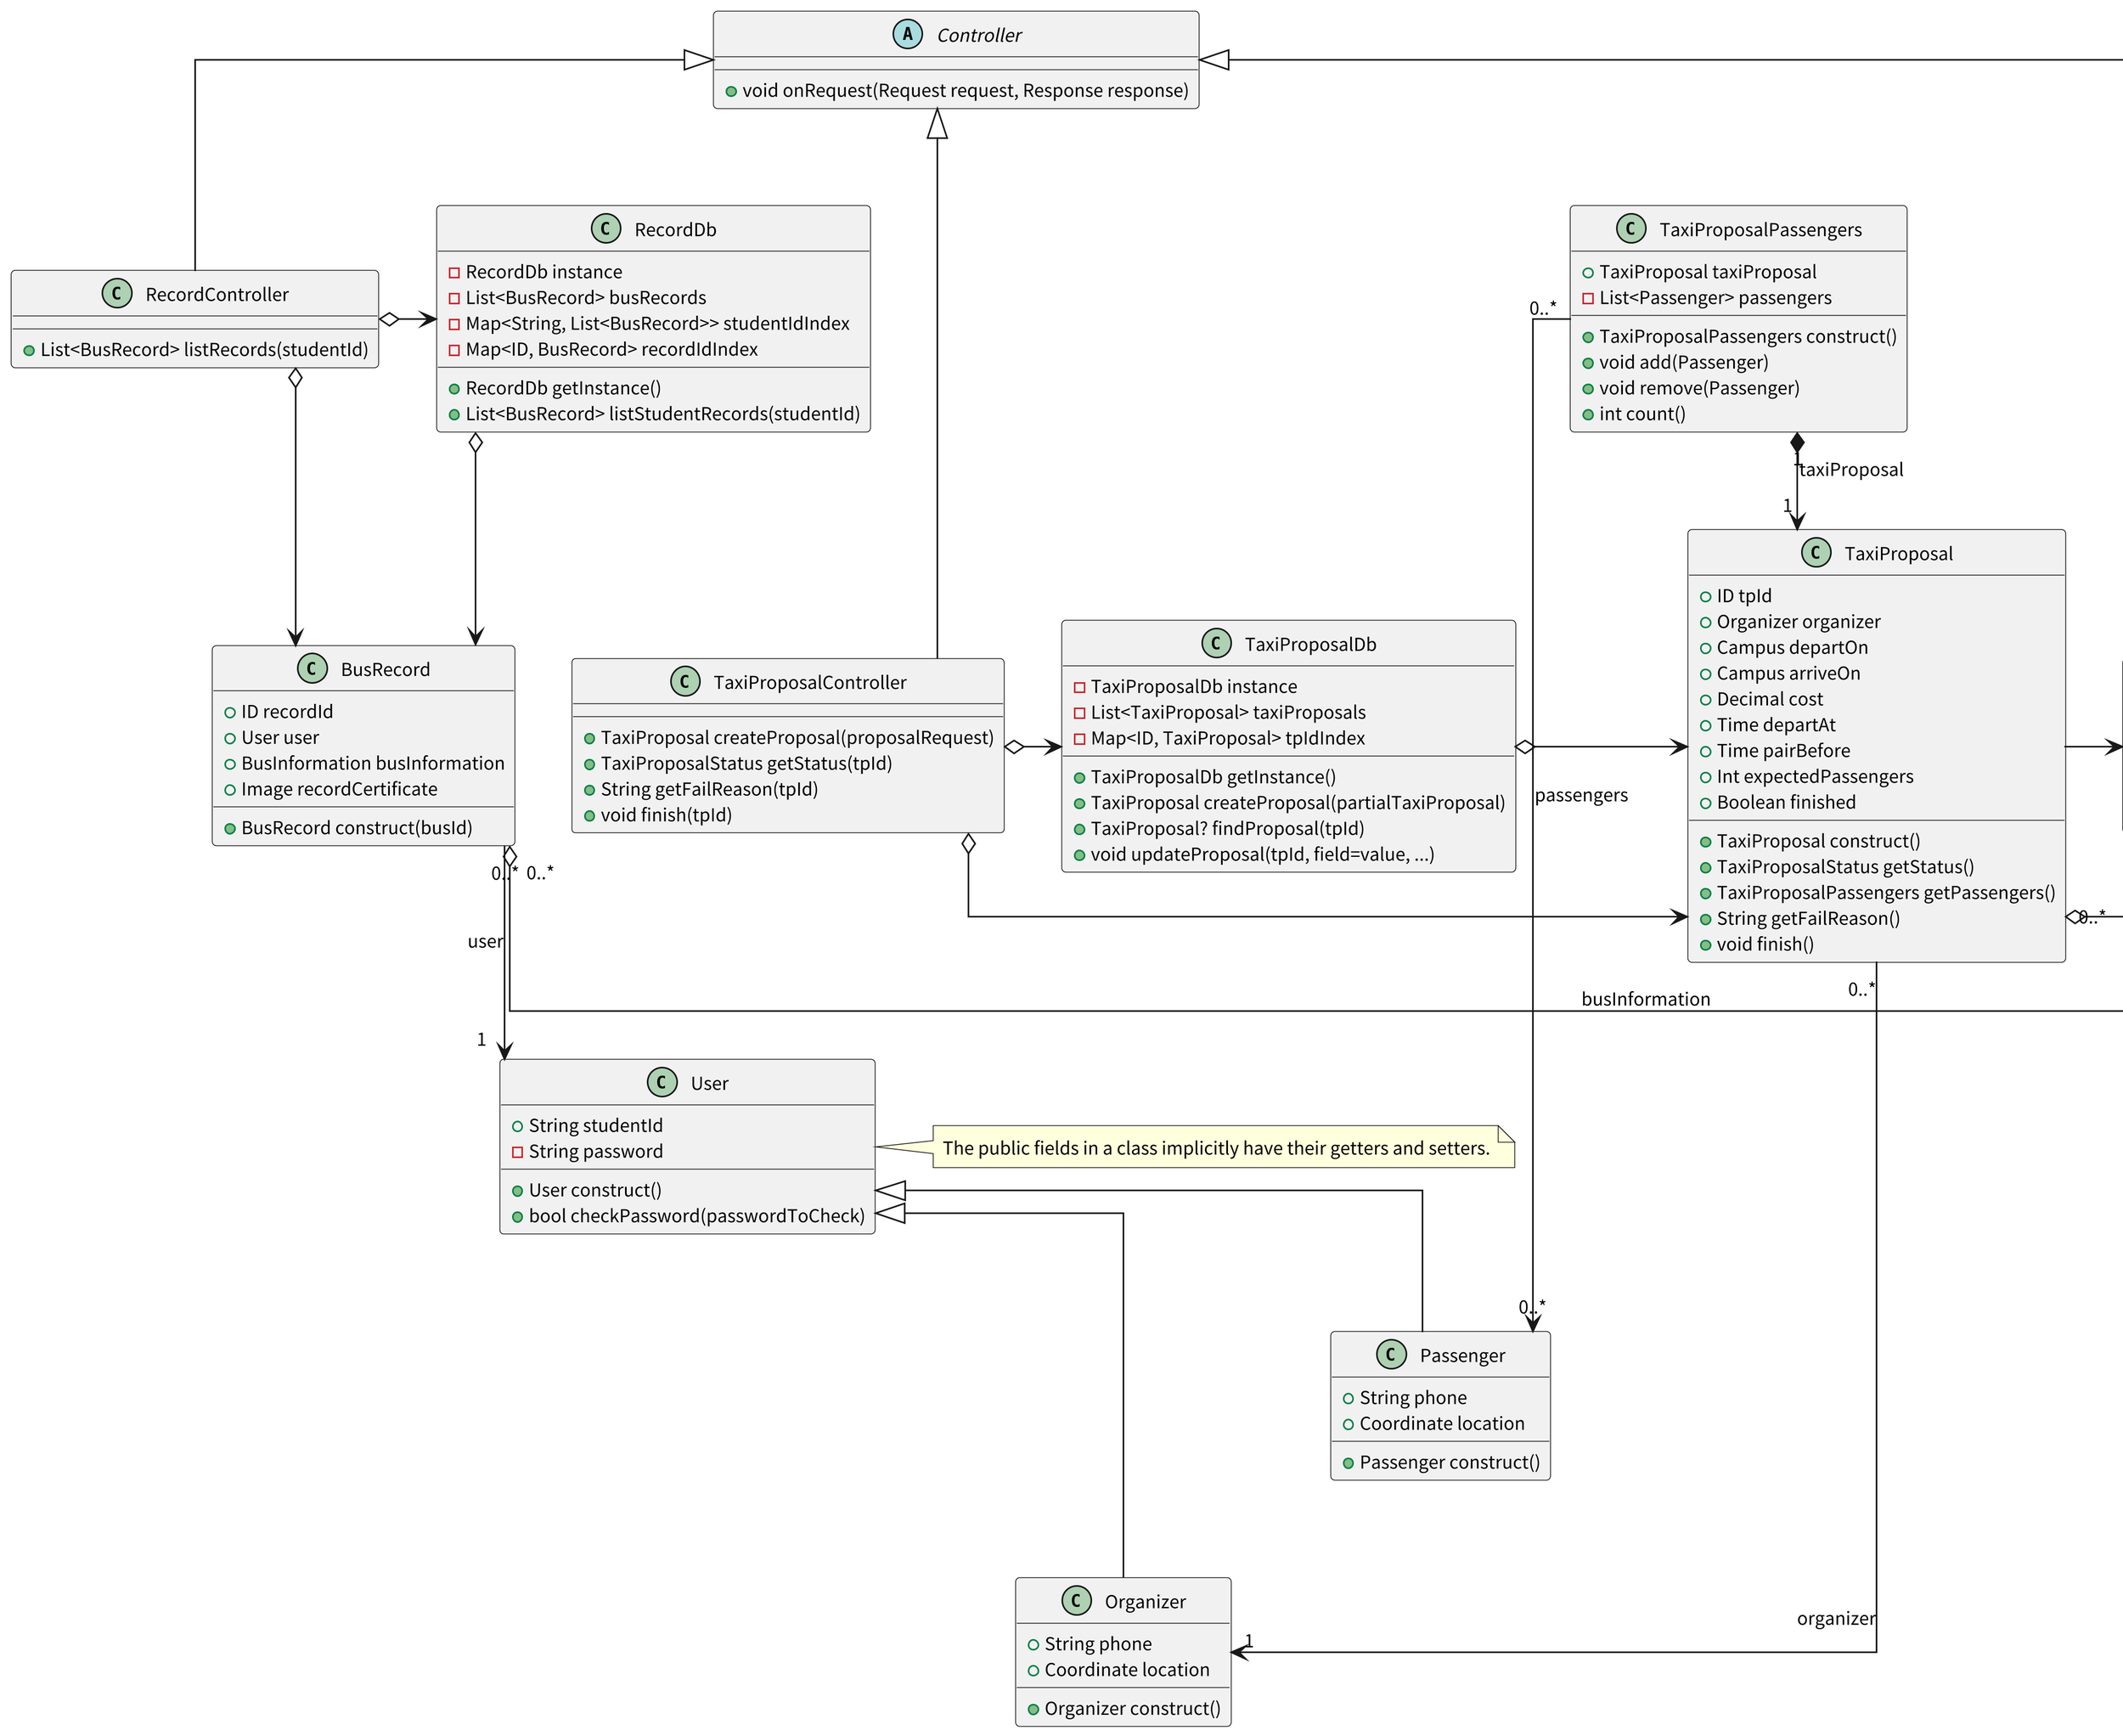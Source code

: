 @startuml ClassDiagram

skinparam linetype ortho
skinparam dpi 300
skinparam defaultFontSize 11
skinparam defaultFontName "Noto Sans CJK TC"


class User {
    +String studentId
    -String password
    +User construct()
    +bool checkPassword(passwordToCheck)
}

note right: The public fields in a class implicitly have their getters and setters.

class Passenger {
    +String phone
    +Coordinate location
    +Passenger construct()
}
User <|-- Passenger

class Organizer {
    +String phone
    +Coordinate location
    +Organizer construct()
}
User <|--- Organizer

class RecordController {
    +List<BusRecord> listRecords(studentId)
}
RecordController o--> BusRecord
RecordController o-> RecordDb

class RecordDb {
    -RecordDb instance
    -List<BusRecord> busRecords
    -Map<String, List<BusRecord>> studentIdIndex
    -Map<ID, BusRecord> recordIdIndex
    +RecordDb getInstance()
    +List<BusRecord> listStudentRecords(studentId)
}
RecordDb o-> BusRecord

class BusRecord {
    +ID recordId
    +User user
    +BusInformation busInformation
    +Image recordCertificate
    +BusRecord construct(busId)
}
BusRecord "0..*" --> "1" User: user
BusRecord "0..*" o-> "1" BusInformation: busInformation

class BusInformationController {
    +BusInformation? retrieveBusInformation(busId)
}
BusInformationController o--> BusInformation
BusInformationController o--> BusInformationDb

class BusInformationDb {
    -BusInformationDb instance
    -List<BusInformation> busInformations
    -Map<ID, BusInformation> busIdIndex
    +BusInformationDb getInstance()
    +BusInformation? findBus(busId)
}
BusInformationDb o-> BusInformation

class BusInformation {
    +ID busId
    +Campus departOn
    +Campus arriveOn
    +Decimal cost
    +Time departAt
    +Time estArriveAt
    +BusInformation construct()
}
BusInformation "0..*" o--> "1" Campus: departOn, arriveOn

class Campus {
    +String name
    +Image map
    +Coordinate billOn
    +Campus construct()
}

class TaxiProposalPassengers {
    +TaxiProposal taxiProposal
    -List<Passenger> passengers
    +TaxiProposalPassengers construct()
    +void add(Passenger)
    +void remove(Passenger)
    +int count()
}
TaxiProposalPassengers "0..*" -> "0..*" Passenger: passengers
TaxiProposalPassengers "1" *--> "1" TaxiProposal: taxiProposal

class TaxiProposalController {
    +TaxiProposal createProposal(proposalRequest)
    +TaxiProposalStatus getStatus(tpId)
    +String getFailReason(tpId)
    +void finish(tpId)
}
TaxiProposalController o-> TaxiProposal
TaxiProposalController o-> TaxiProposalDb

class TaxiProposalDb {
    -TaxiProposalDb instance
    -List<TaxiProposal> taxiProposals
    -Map<ID, TaxiProposal> tpIdIndex
    +TaxiProposalDb getInstance()
    +TaxiProposal createProposal(partialTaxiProposal)
    +TaxiProposal? findProposal(tpId)
    +void updateProposal(tpId, field=value, ...)
}
TaxiProposalDb o-> TaxiProposal

class TaxiProposal {
    +ID tpId
    +Organizer organizer
    +Campus departOn
    +Campus arriveOn
    +Decimal cost
    +Time departAt
    +Time pairBefore
    +Int expectedPassengers
    +Boolean finished

    +TaxiProposal construct()
    +TaxiProposalStatus getStatus()
    +TaxiProposalPassengers getPassengers()
    +String getFailReason()
    +void finish()
}
TaxiProposal "0..*" o--> "1" Campus: departOn, arriveOn
TaxiProposal "0..*" --> "1" Organizer: organizer
TaxiProposal -> TaxiProposalStatus

enum TaxiProposalStatus {
    Waiting 等待配對
    Matched 配對成功
    Finished 配對單完成
    Unmatched 配對失敗
}

abstract class Controller {
    +void onRequest(Request request, Response response)
}
Controller <|-- RecordController
Controller <|-- BusInformationController
Controller <|-- TaxiProposalController

@enduml
